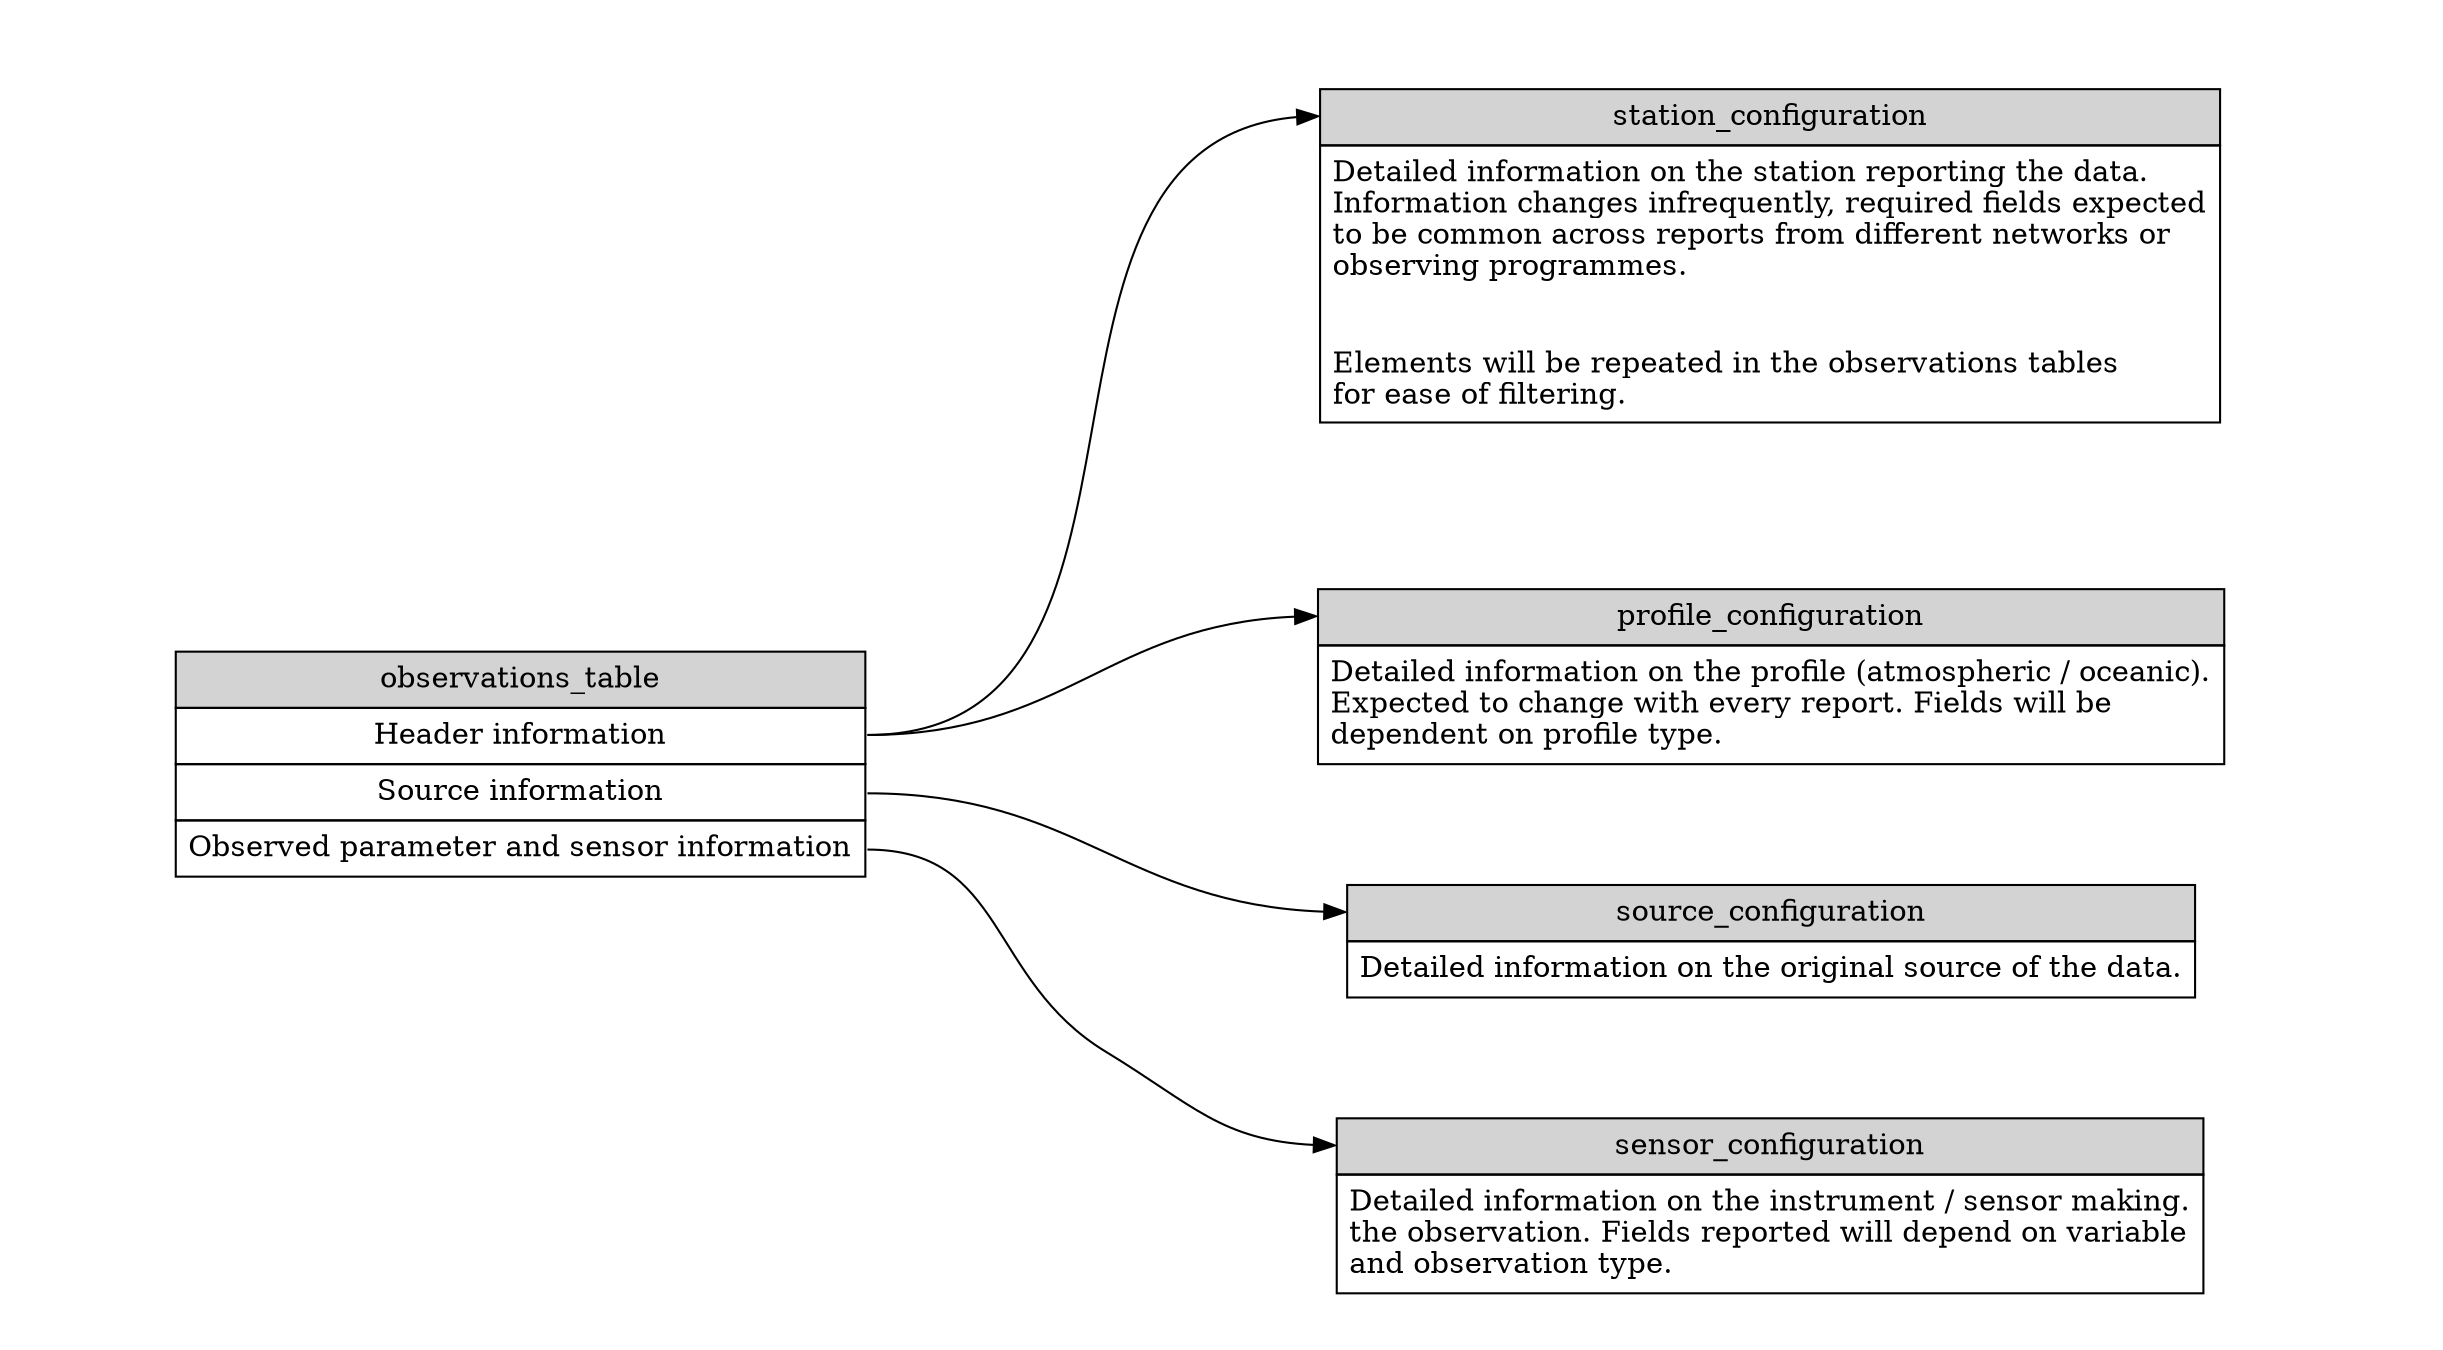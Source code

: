 digraph {
  node [color=white]
  rankdir=LR;
  observations_table [label=<<TABLE BORDER="0" CELLBORDER="1" CELLSPACING="0" CELLPADDING="5" COLOR="BLACK">
                                <TR><TD COLSPAN="1" ALIGN="center" BGCOLOR="lightgray">observations_table</TD></TR>
                                <TR><TD PORT="head">Header information</TD></TR>
                                <TR><TD PORT="source">Source information</TD></TR>
                                <TR><TD PORT="sensor">Observed parameter and sensor information</TD></TR>
                             </TABLE>>]


  station_configuration [label=<<TABLE BORDER="0" CELLBORDER="1" CELLSPACING="0" CELLPADDING="5" COLOR="BLACK" WIDTH="200px">
                                <TR><TD COLSPAN="1" ALIGN="center" BGCOLOR="lightgray" PORT="head">station_configuration</TD></TR>
                                <TR><TD>Detailed information on the station reporting the data.<BR ALIGN="LEFT"/>
Information changes infrequently, required fields expected<BR ALIGN="LEFT"/>
to be common across reports from different networks or <BR ALIGN="LEFT"/>observing programmes.<BR ALIGN="LEFT"/><BR/>&nbsp;
<BR ALIGN="LEFT"/>
Elements will be repeated in the observations tables <BR ALIGN="left"/>for ease of filtering.<BR ALIGN="LEFT"/></TD></TR>
                             </TABLE>>]

profile_configuration [label=<<TABLE BORDER="0" CELLBORDER="1" CELLSPACING="0" CELLPADDING="5" COLOR="BLACK" WIDTH="200px">
                                <TR><TD COLSPAN="1" ALIGN="center" BGCOLOR="lightgray" PORT="head">profile_configuration</TD></TR>
                                <TR><TD>Detailed information on the profile (atmospheric / oceanic).<BR ALIGN="LEFT"/>
Expected to change with every report. Fields will be<BR ALIGN="LEFT"/>
dependent on profile type.<BR ALIGN="LEFT"/></TD></TR>
                             </TABLE>>]

source_configuration [label=<<TABLE BORDER="0" CELLBORDER="1" CELLSPACING="0" CELLPADDING="5" COLOR="BLACK" WIDTH="200px">
                                <TR><TD COLSPAN="1" ALIGN="center" BGCOLOR="lightgray" PORT="head">source_configuration</TD></TR>
                                <TR><TD>Detailed information on the original source of the data.<BR ALIGN="LEFT"/></TD></TR>
                             </TABLE>>]

sensor_configuration [label=<<TABLE BORDER="0" CELLBORDER="1" CELLSPACING="0" CELLPADDING="5" COLOR="BLACK" WIDTH="200px">
                                <TR><TD COLSPAN="1" ALIGN="center" BGCOLOR="lightgray" PORT="head">sensor_configuration</TD></TR>
                                <TR><TD>
Detailed information on the instrument / sensor making.<BR ALIGN="LEFT"/>
the observation. Fields reported will depend on variable<BR ALIGN="LEFT"/>
and observation type.<BR ALIGN="LEFT"/></TD></TR>
                             </TABLE>>]

  observations_table:head -> station_configuration:head;
  observations_table:head -> profile_configuration:head;
  observations_table:source -> source_configuration:head;
  observations_table:sensor -> sensor_configuration:head;
}
